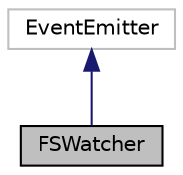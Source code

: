 digraph "FSWatcher"
{
 // LATEX_PDF_SIZE
  edge [fontname="Helvetica",fontsize="10",labelfontname="Helvetica",labelfontsize="10"];
  node [fontname="Helvetica",fontsize="10",shape=record];
  Node1 [label="FSWatcher",height=0.2,width=0.4,color="black", fillcolor="grey75", style="filled", fontcolor="black",tooltip="Watches files & directories for changes."];
  Node2 -> Node1 [dir="back",color="midnightblue",fontsize="10",style="solid",fontname="Helvetica"];
  Node2 [label="EventEmitter",height=0.2,width=0.4,color="grey75", fillcolor="white", style="filled",tooltip=" "];
}
